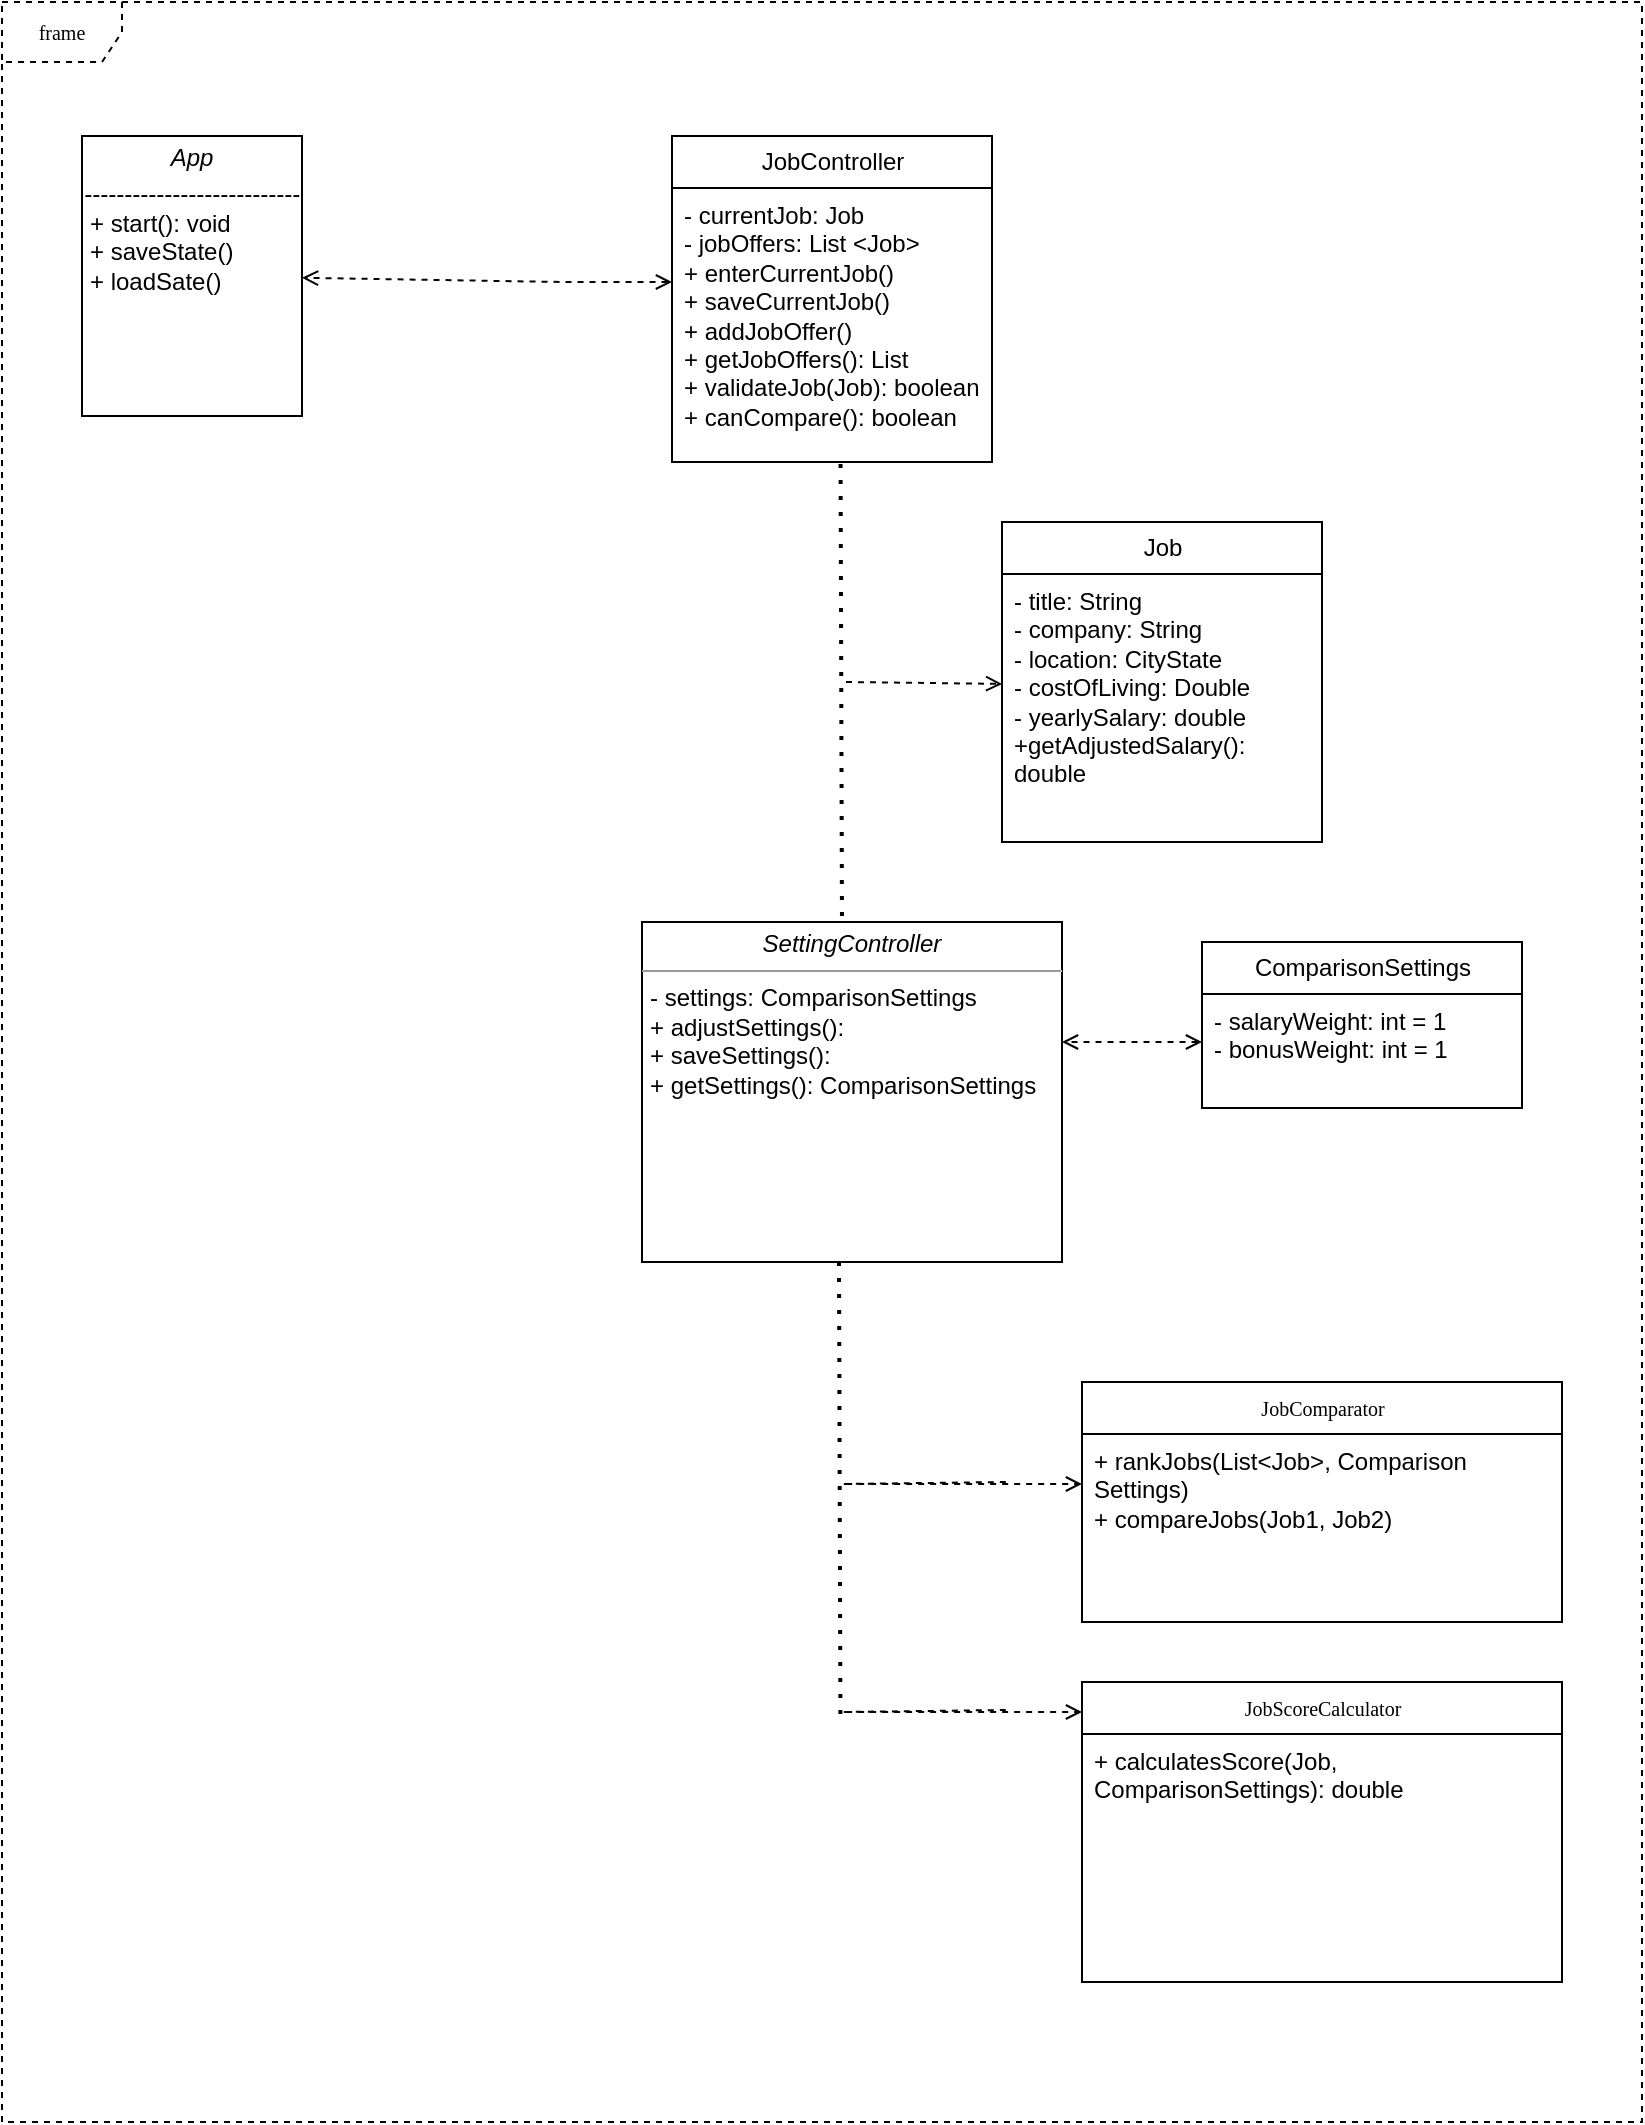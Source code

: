 <mxfile version="26.0.10">
  <diagram name="Page-1" id="c4acf3e9-155e-7222-9cf6-157b1a14988f">
    <mxGraphModel dx="2074" dy="761" grid="1" gridSize="10" guides="1" tooltips="1" connect="1" arrows="1" fold="1" page="1" pageScale="1" pageWidth="850" pageHeight="1100" background="none" math="0" shadow="0">
      <root>
        <mxCell id="0" />
        <mxCell id="1" parent="0" />
        <mxCell id="17acba5748e5396b-1" value="frame" style="shape=umlFrame;whiteSpace=wrap;html=1;rounded=0;shadow=0;comic=0;labelBackgroundColor=none;strokeWidth=1;fontFamily=Verdana;fontSize=10;align=center;dashed=1;" parent="1" vertex="1">
          <mxGeometry x="20" y="20" width="820" height="1060" as="geometry" />
        </mxCell>
        <mxCell id="17acba5748e5396b-20" value="&lt;font style=&quot;font-size: 12px;&quot; face=&quot;Helvetica&quot;&gt;JobController&lt;/font&gt;" style="swimlane;html=1;fontStyle=0;childLayout=stackLayout;horizontal=1;startSize=26;fillColor=none;horizontalStack=0;resizeParent=1;resizeLast=0;collapsible=1;marginBottom=0;swimlaneFillColor=#ffffff;rounded=0;shadow=0;comic=0;labelBackgroundColor=none;strokeWidth=1;fontFamily=Verdana;fontSize=10;align=center;" parent="1" vertex="1">
          <mxGeometry x="355" y="87" width="160" height="163" as="geometry">
            <mxRectangle x="355" y="87" width="90" height="30" as="alternateBounds" />
          </mxGeometry>
        </mxCell>
        <mxCell id="17acba5748e5396b-21" value="- currentJob: Job&lt;div&gt;- jobOffers: List &amp;lt;Job&amp;gt;&lt;/div&gt;&lt;div&gt;+ enterCurrentJob()&lt;/div&gt;&lt;div&gt;+ saveCurrentJob()&lt;/div&gt;&lt;div&gt;+ addJobOffer()&lt;/div&gt;&lt;div&gt;+ getJobOffers(): List&lt;/div&gt;&lt;div&gt;+ validateJob(Job): boolean&lt;/div&gt;&lt;div&gt;+ canCompare(): boolean&lt;/div&gt;" style="text;html=1;strokeColor=none;fillColor=none;align=left;verticalAlign=top;spacingLeft=4;spacingRight=4;whiteSpace=wrap;overflow=hidden;rotatable=0;points=[[0,0.5],[1,0.5]];portConstraint=eastwest;" parent="17acba5748e5396b-20" vertex="1">
          <mxGeometry y="26" width="160" height="134" as="geometry" />
        </mxCell>
        <mxCell id="17acba5748e5396b-30" value="&lt;font style=&quot;font-size: 12px;&quot; face=&quot;Helvetica&quot;&gt;Job&lt;/font&gt;" style="swimlane;html=1;fontStyle=0;childLayout=stackLayout;horizontal=1;startSize=26;fillColor=none;horizontalStack=0;resizeParent=1;resizeLast=0;collapsible=1;marginBottom=0;swimlaneFillColor=#ffffff;rounded=0;shadow=0;comic=0;labelBackgroundColor=none;strokeWidth=1;fontFamily=Verdana;fontSize=10;align=center;" parent="1" vertex="1">
          <mxGeometry x="520" y="280" width="160" height="160" as="geometry" />
        </mxCell>
        <mxCell id="17acba5748e5396b-31" value="- title: String&lt;div&gt;- company: String&lt;/div&gt;&lt;div&gt;- location: CityState&lt;/div&gt;&lt;div&gt;- costOfLiving: Double&lt;/div&gt;&lt;div&gt;- yearlySalary: double&lt;/div&gt;&lt;div&gt;+getAdjustedSalary(): double&lt;/div&gt;" style="text;html=1;strokeColor=none;fillColor=none;align=left;verticalAlign=top;spacingLeft=4;spacingRight=4;whiteSpace=wrap;overflow=hidden;rotatable=0;points=[[0,0.5],[1,0.5]];portConstraint=eastwest;" parent="17acba5748e5396b-30" vertex="1">
          <mxGeometry y="26" width="160" height="134" as="geometry" />
        </mxCell>
        <mxCell id="17acba5748e5396b-44" value="JobScoreCalculator" style="swimlane;html=1;fontStyle=0;childLayout=stackLayout;horizontal=1;startSize=26;fillColor=none;horizontalStack=0;resizeParent=1;resizeLast=0;collapsible=1;marginBottom=0;swimlaneFillColor=#ffffff;rounded=0;shadow=0;comic=0;labelBackgroundColor=none;strokeWidth=1;fontFamily=Verdana;fontSize=10;align=center;" parent="1" vertex="1">
          <mxGeometry x="560" y="860" width="240" height="150" as="geometry" />
        </mxCell>
        <mxCell id="17acba5748e5396b-45" value="+ calculatesScore(Job, ComparisonSettings): double" style="text;html=1;strokeColor=none;fillColor=none;align=left;verticalAlign=top;spacingLeft=4;spacingRight=4;whiteSpace=wrap;overflow=hidden;rotatable=0;points=[[0,0.5],[1,0.5]];portConstraint=eastwest;" parent="17acba5748e5396b-44" vertex="1">
          <mxGeometry y="26" width="240" height="124" as="geometry" />
        </mxCell>
        <mxCell id="5d2195bd80daf111-1" value="JobComparator" style="swimlane;html=1;fontStyle=0;childLayout=stackLayout;horizontal=1;startSize=26;fillColor=none;horizontalStack=0;resizeParent=1;resizeLast=0;collapsible=1;marginBottom=0;swimlaneFillColor=#ffffff;rounded=0;shadow=0;comic=0;labelBackgroundColor=none;strokeWidth=1;fontFamily=Verdana;fontSize=10;align=center;" parent="1" vertex="1">
          <mxGeometry x="560" y="710" width="240" height="120" as="geometry" />
        </mxCell>
        <mxCell id="5d2195bd80daf111-2" value="+ rankJobs(List&amp;lt;Job&amp;gt;, Comparison Settings)&lt;div&gt;+ compareJobs(Job1, Job2)&lt;/div&gt;" style="text;html=1;strokeColor=none;fillColor=none;align=left;verticalAlign=top;spacingLeft=4;spacingRight=4;whiteSpace=wrap;overflow=hidden;rotatable=0;points=[[0,0.5],[1,0.5]];portConstraint=eastwest;" parent="5d2195bd80daf111-1" vertex="1">
          <mxGeometry y="26" width="240" height="74" as="geometry" />
        </mxCell>
        <mxCell id="5d2195bd80daf111-5" value="&lt;font style=&quot;font-size: 12px;&quot; face=&quot;Helvetica&quot;&gt;ComparisonSettings&lt;/font&gt;" style="swimlane;html=1;fontStyle=0;childLayout=stackLayout;horizontal=1;startSize=26;fillColor=none;horizontalStack=0;resizeParent=1;resizeLast=0;collapsible=1;marginBottom=0;swimlaneFillColor=#ffffff;rounded=0;shadow=0;comic=0;labelBackgroundColor=none;strokeWidth=1;fontFamily=Verdana;fontSize=10;align=center;" parent="1" vertex="1">
          <mxGeometry x="620" y="490" width="160" height="83" as="geometry" />
        </mxCell>
        <mxCell id="5d2195bd80daf111-6" value="- salaryWeight: int = 1&lt;div&gt;- bonusWeight: int = 1&lt;/div&gt;" style="text;html=1;strokeColor=none;fillColor=none;align=left;verticalAlign=top;spacingLeft=4;spacingRight=4;whiteSpace=wrap;overflow=hidden;rotatable=0;points=[[0,0.5],[1,0.5]];portConstraint=eastwest;" parent="5d2195bd80daf111-5" vertex="1">
          <mxGeometry y="26" width="160" height="54" as="geometry" />
        </mxCell>
        <mxCell id="5d2195bd80daf111-18" value="&lt;p style=&quot;margin:0px;margin-top:4px;text-align:center;&quot;&gt;&lt;i&gt;App&lt;/i&gt;&lt;br&gt;&lt;/p&gt;&lt;p style=&quot;margin:0px;margin-top:4px;text-align:center;&quot;&gt;&lt;i&gt;---------------------------&lt;/i&gt;&lt;/p&gt;&lt;p style=&quot;margin:0px;margin-left:4px;&quot;&gt;+ start(): void&lt;br&gt;+ saveState()&lt;/p&gt;&lt;p style=&quot;margin:0px;margin-left:4px;&quot;&gt;+ loadSate()&lt;/p&gt;" style="verticalAlign=top;align=left;overflow=fill;fontSize=12;fontFamily=Helvetica;html=1;rounded=0;shadow=0;comic=0;labelBackgroundColor=none;strokeWidth=1" parent="1" vertex="1">
          <mxGeometry x="60" y="87" width="110" height="140" as="geometry" />
        </mxCell>
        <mxCell id="wpZXHxEVDuKEj6VhSZ7Y-1" value="" style="endArrow=open;startArrow=open;html=1;rounded=0;startFill=0;dashed=1;exitX=0;exitY=0.808;exitDx=0;exitDy=0;exitPerimeter=0;endFill=0;" edge="1" parent="1" target="5d2195bd80daf111-18">
          <mxGeometry width="50" height="50" relative="1" as="geometry">
            <mxPoint x="355" y="160.008" as="sourcePoint" />
            <mxPoint x="290" y="340" as="targetPoint" />
            <Array as="points">
              <mxPoint x="300" y="160" />
            </Array>
          </mxGeometry>
        </mxCell>
        <mxCell id="wpZXHxEVDuKEj6VhSZ7Y-2" value="" style="endArrow=none;dashed=1;html=1;dashPattern=1 3;strokeWidth=2;rounded=0;" edge="1" parent="1" source="5d2195bd80daf111-10">
          <mxGeometry width="50" height="50" relative="1" as="geometry">
            <mxPoint x="439.282" y="250" as="sourcePoint" />
            <mxPoint x="430.723" y="480" as="targetPoint" />
          </mxGeometry>
        </mxCell>
        <mxCell id="wpZXHxEVDuKEj6VhSZ7Y-3" value="" style="endArrow=none;dashed=1;html=1;dashPattern=1 3;strokeWidth=2;rounded=0;" edge="1" parent="1">
          <mxGeometry width="50" height="50" relative="1" as="geometry">
            <mxPoint x="439.282" y="251" as="sourcePoint" />
            <mxPoint x="440" y="481" as="targetPoint" />
          </mxGeometry>
        </mxCell>
        <mxCell id="5d2195bd80daf111-10" value="&lt;p style=&quot;margin:0px;margin-top:4px;text-align:center;&quot;&gt;&lt;i&gt;SettingController&lt;/i&gt;&lt;/p&gt;&lt;hr size=&quot;1&quot;&gt;&lt;p style=&quot;margin:0px;margin-left:4px;&quot;&gt;- settings: ComparisonSettings&lt;/p&gt;&lt;p style=&quot;margin:0px;margin-left:4px;&quot;&gt;+ adjustSettings():&lt;/p&gt;&lt;p style=&quot;margin:0px;margin-left:4px;&quot;&gt;+ saveSettings():&lt;/p&gt;&lt;p style=&quot;margin:0px;margin-left:4px;&quot;&gt;+ getSettings():&amp;nbsp;&lt;span style=&quot;background-color: transparent; color: light-dark(rgb(0, 0, 0), rgb(255, 255, 255));&quot;&gt;ComparisonSettings&lt;/span&gt;&lt;/p&gt;" style="verticalAlign=top;align=left;overflow=fill;fontSize=12;fontFamily=Helvetica;html=1;rounded=0;shadow=0;comic=0;labelBackgroundColor=none;strokeWidth=1" parent="1" vertex="1">
          <mxGeometry x="340" y="480" width="210" height="170" as="geometry" />
        </mxCell>
        <mxCell id="wpZXHxEVDuKEj6VhSZ7Y-5" value="" style="endArrow=open;html=1;rounded=0;dashed=1;endFill=0;entryX=-0.012;entryY=0.41;entryDx=0;entryDy=0;entryPerimeter=0;" edge="1" parent="1">
          <mxGeometry width="50" height="50" relative="1" as="geometry">
            <mxPoint x="442" y="360" as="sourcePoint" />
            <mxPoint x="520.08" y="360.94" as="targetPoint" />
          </mxGeometry>
        </mxCell>
        <mxCell id="wpZXHxEVDuKEj6VhSZ7Y-6" value="" style="endArrow=open;startArrow=open;html=1;rounded=0;startFill=0;dashed=1;endFill=0;" edge="1" parent="1">
          <mxGeometry width="50" height="50" relative="1" as="geometry">
            <mxPoint x="620" y="540" as="sourcePoint" />
            <mxPoint x="550" y="540" as="targetPoint" />
            <Array as="points">
              <mxPoint x="590" y="540" />
            </Array>
          </mxGeometry>
        </mxCell>
        <mxCell id="wpZXHxEVDuKEj6VhSZ7Y-7" value="" style="endArrow=none;dashed=1;html=1;dashPattern=1 3;strokeWidth=2;rounded=0;" edge="1" parent="1">
          <mxGeometry width="50" height="50" relative="1" as="geometry">
            <mxPoint x="438.502" y="650" as="sourcePoint" />
            <mxPoint x="439.22" y="880" as="targetPoint" />
          </mxGeometry>
        </mxCell>
        <mxCell id="wpZXHxEVDuKEj6VhSZ7Y-8" value="" style="endArrow=open;html=1;rounded=0;dashed=1;endFill=0;" edge="1" parent="1">
          <mxGeometry width="50" height="50" relative="1" as="geometry">
            <mxPoint x="521.92" y="760" as="sourcePoint" />
            <mxPoint x="560" y="761" as="targetPoint" />
            <Array as="points">
              <mxPoint x="440" y="761" />
            </Array>
          </mxGeometry>
        </mxCell>
        <mxCell id="wpZXHxEVDuKEj6VhSZ7Y-9" value="" style="endArrow=open;html=1;rounded=0;dashed=1;endFill=0;" edge="1" parent="1">
          <mxGeometry width="50" height="50" relative="1" as="geometry">
            <mxPoint x="521.92" y="874" as="sourcePoint" />
            <mxPoint x="560" y="875" as="targetPoint" />
            <Array as="points">
              <mxPoint x="440" y="875" />
            </Array>
          </mxGeometry>
        </mxCell>
      </root>
    </mxGraphModel>
  </diagram>
</mxfile>
